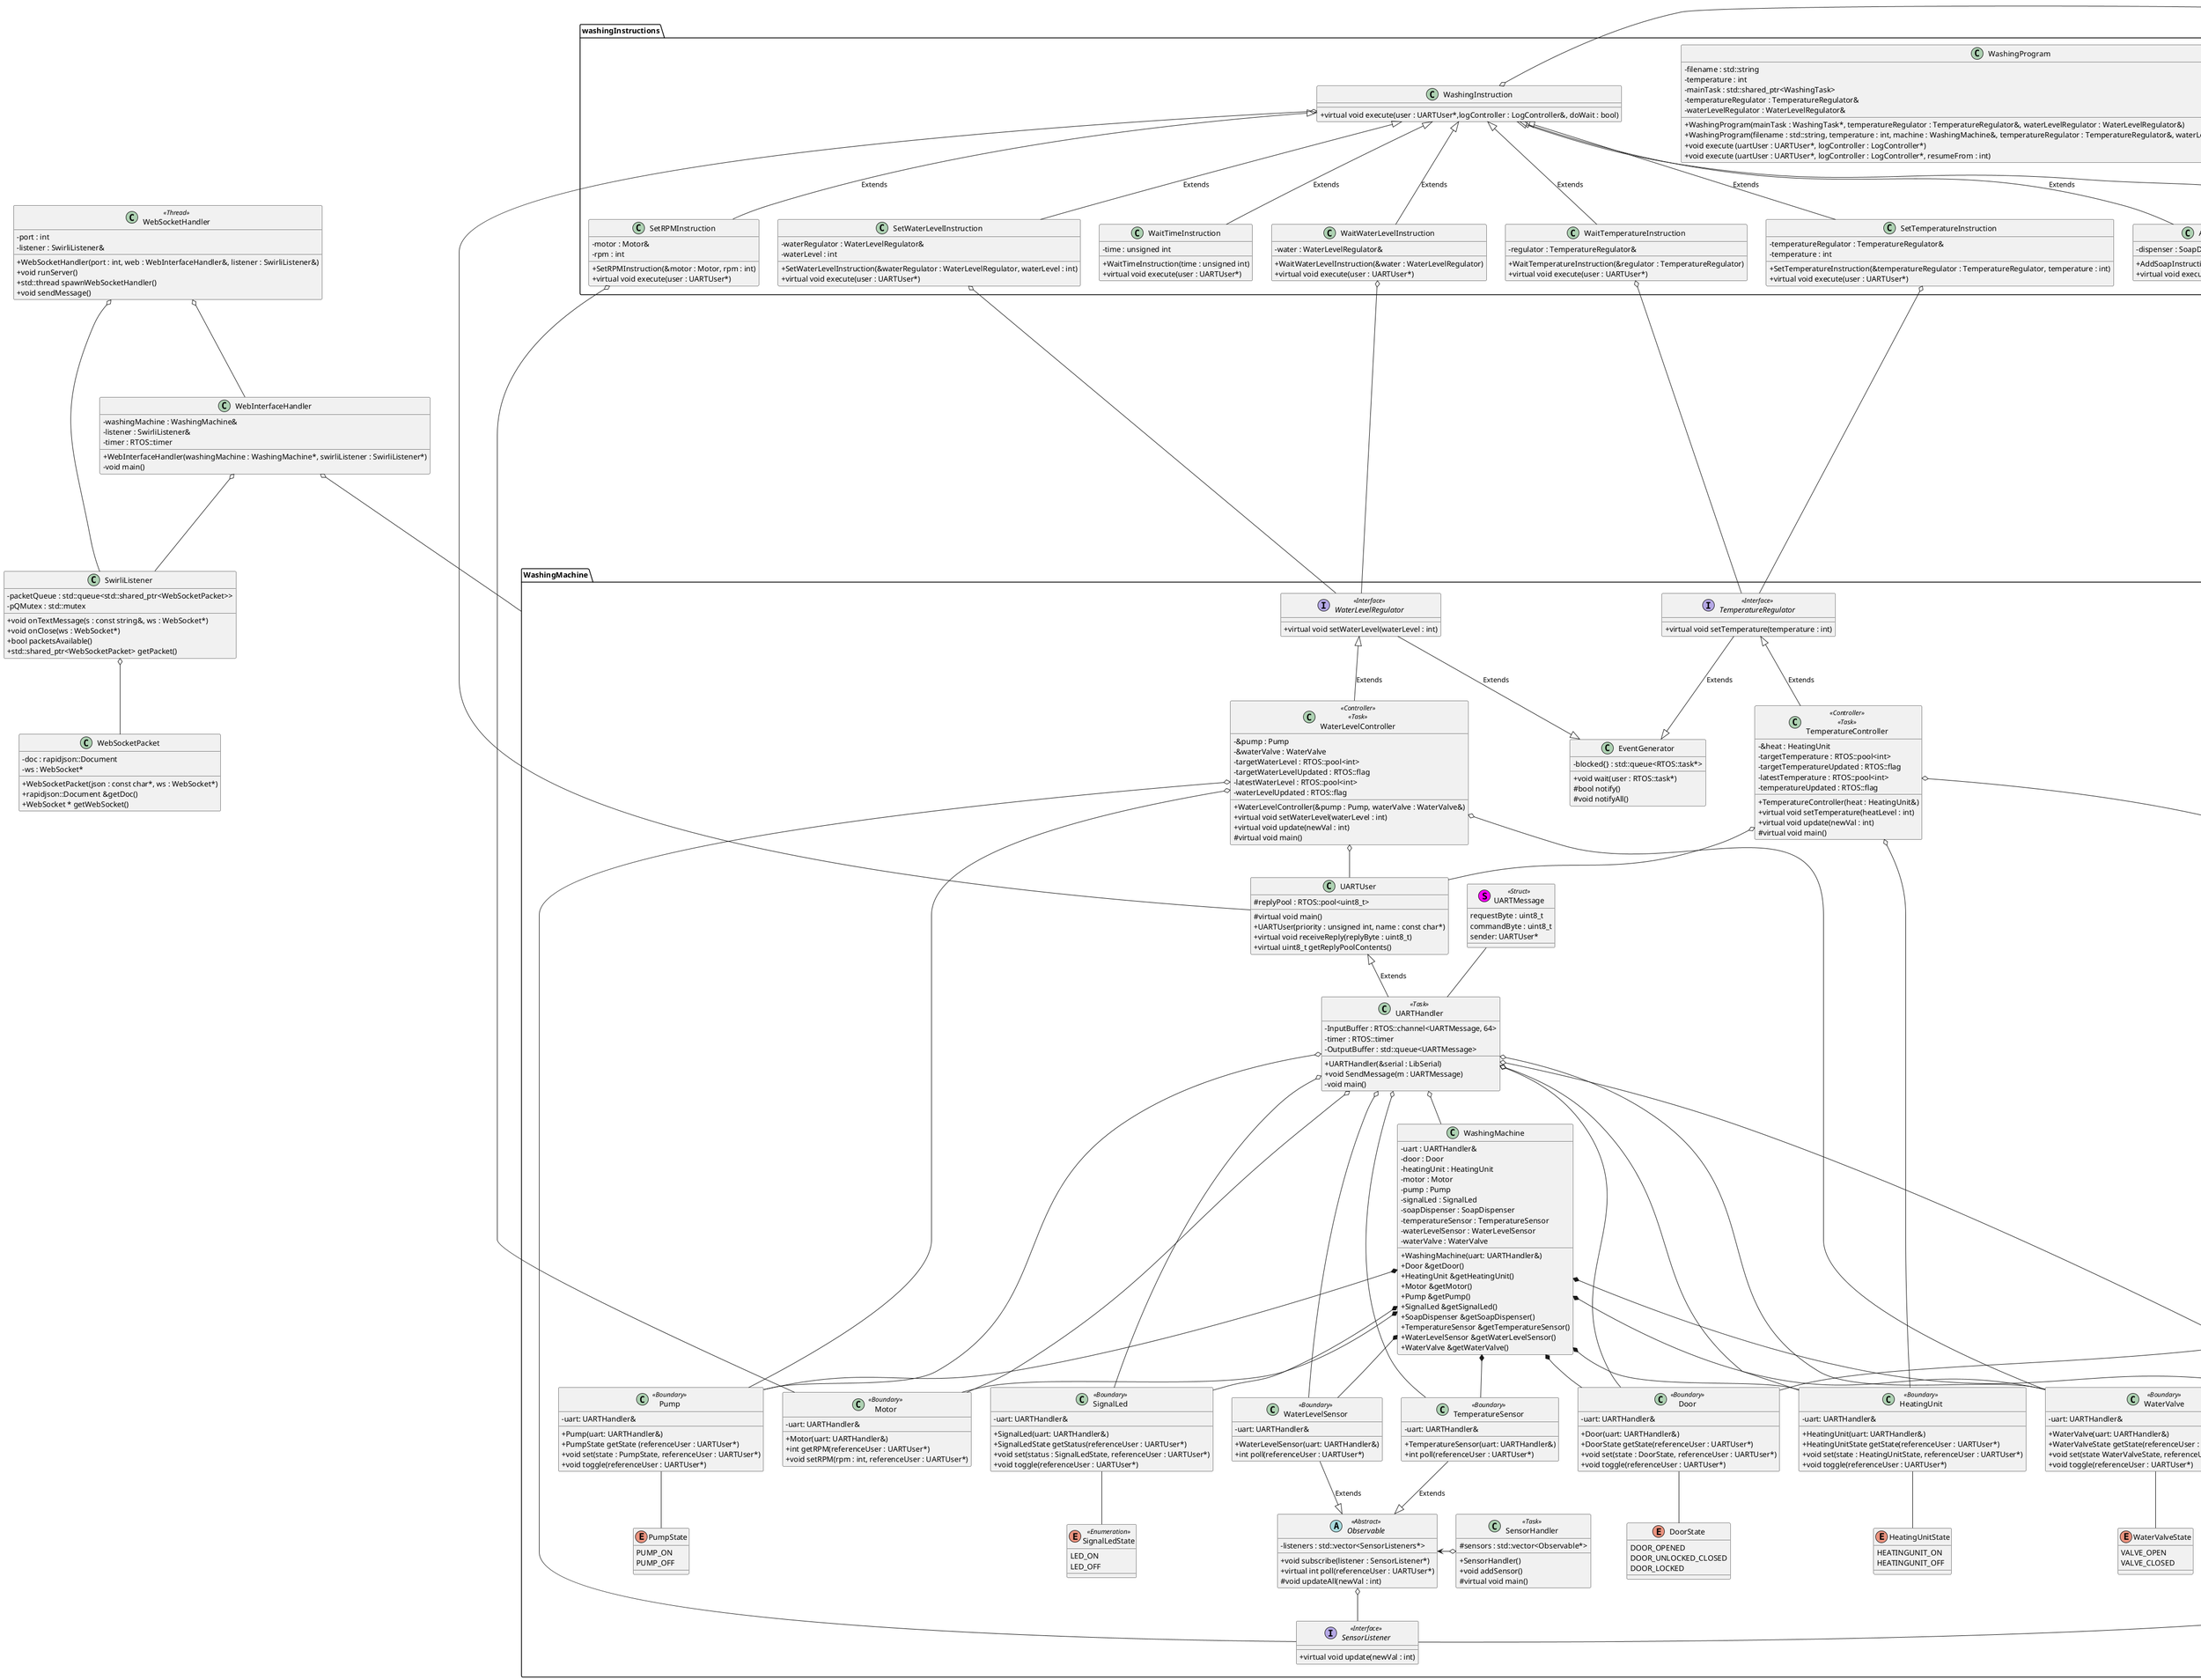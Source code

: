@startuml
skinparam classAttributeIconSize 0
'left to right direction'

package WashingMachine{
    Class WaterLevelController<<Controller>><<Task>>{
        +WaterLevelController(&pump : Pump, waterValve : WaterValve&)
        +virtual void setWaterLevel(waterLevel : int)
        +virtual void update(newVal : int)
        #virtual void main()

        -&pump : Pump
        -&waterValve : WaterValve
        -targetWaterLevel : RTOS::pool<int>
        -targetWaterLevelUpdated : RTOS::flag
        -latestWaterLevel : RTOS::pool<int>
        -waterLevelUpdated : RTOS::flag
    }
    Interface WaterLevelRegulator<<Interface>>{
        +virtual void setWaterLevel(waterLevel : int)
    }
    Class TemperatureController<<Controller>><<Task>>{
        +TemperatureController(heat : HeatingUnit&)
        +virtual void setTemperature(heatLevel : int)
        +virtual void update(newVal : int)
        #virtual void main()
        -&heat : HeatingUnit
        -targetTemperature : RTOS::pool<int>
        -targetTemperatureUpdated : RTOS::flag
        -latestTemperature : RTOS::pool<int>
        -temperatureUpdated : RTOS::flag
    }
    Interface TemperatureRegulator<<Interface>>{
        +virtual void setTemperature(temperature : int)
    }
    Class UARTHandler<<Task>>{
        +UARTHandler(&serial : LibSerial)
        +void SendMessage(m : UARTMessage)
        -void main()
        -InputBuffer : RTOS::channel<UARTMessage, 64>
        -timer : RTOS::timer
        -OutputBuffer : std::queue<UARTMessage>
    }
    Class UARTMessage << (S,#FF00FF) Struct>>{
        requestByte : uint8_t
        commandByte : uint8_t
        sender: UARTUser*
    }
    Class UARTUser{
        #replyPool : RTOS::pool<uint8_t>
        #virtual void main()
        +UARTUser(priority : unsigned int, name : const char*)
        +virtual void receiveReply(replyByte : uint8_t)
        +virtual uint8_t getReplyPoolContents()
    }
    Abstract Observable <<Abstract>>{
        +void subscribe(listener : SensorListener*)
        +virtual int poll(referenceUser : UARTUser*)
        #void updateAll(newVal : int)
        -listeners : std::vector<SensorListeners*>
    }
    Class SensorHandler<<Task>>{
        +SensorHandler()
        +void addSensor()
        #virtual void main()
        #sensors : std::vector<Observable*>
    }
    Interface SensorListener <<Interface>>{
        +virtual void update(newVal : int)
    }
    Class SignalLed <<Boundary>>{
        +SignalLed(uart: UARTHandler&)
        +SignalLedState getStatus(referenceUser : UARTUser*)
        +void set(status : SignalLedState, referenceUser : UARTUser*)
        +void toggle(referenceUser : UARTUser*)
        -uart: UARTHandler&
    }
    Class SoapDispenser <<Boundary>>{
        +SoapDispenser(uart: UARTHandler&)
        +SoapDispenserState getState(referenceUser : UARTUser*)
        +void set(state : SoapDispenserState, referenceUser : UARTUser*)
        +void toggle(*referenceUser UARTUser)
        -uart: UARTHandler&
    }
    Class WaterValve <<Boundary>>{
        +WaterValve(uart: UARTHandler&)
        +WaterValveState getState(referenceUser : UARTUser*)
        +void set(state WaterValveState, referenceUser : UARTUser*)
        +void toggle(referenceUser : UARTUser*)
        -uart: UARTHandler&
    }
    Class Door <<Boundary>>{
        +Door(uart: UARTHandler&)
        +DoorState getState(referenceUser : UARTUser*)
        +void set(state : DoorState, referenceUser : UARTUser*)
        +void toggle(referenceUser : UARTUser*)
        -uart: UARTHandler&
    }
    Class HeatingUnit <<Boundary>>{
        +HeatingUnit(uart: UARTHandler&)
        +HeatingUnitState getState(referenceUser : UARTUser*)
        +void set(state : HeatingUnitState, referenceUser : UARTUser*)
        +void toggle(referenceUser : UARTUser*)
        -uart: UARTHandler&
    }
    Class Motor <<Boundary>>{
        +Motor(uart: UARTHandler&)
        +int getRPM(referenceUser : UARTUser*)
        +void setRPM(rpm : int, referenceUser : UARTUser*)
        -uart: UARTHandler&
    }
    Class Pump <<Boundary>>{
        +Pump(uart: UARTHandler&)
        +PumpState getState (referenceUser : UARTUser*)
        +void set(state : PumpState, referenceUser : UARTUser*)
        +void toggle(referenceUser : UARTUser*)
        -uart: UARTHandler&
    }
    Class TemperatureSensor <<Boundary>>{
        +TemperatureSensor(uart: UARTHandler&)
        +int poll(referenceUser : UARTUser*)
        -uart: UARTHandler&
    }
    Class WaterLevelSensor <<Boundary>>{
        +WaterLevelSensor(uart: UARTHandler&)
        +int poll(referenceUser : UARTUser*)
        -uart: UARTHandler&
    }
    Class WashingMachine{
        +WashingMachine(uart: UARTHandler&)
        +Door &getDoor()
        +HeatingUnit &getHeatingUnit()
        +Motor &getMotor()
        +Pump &getPump()
        +SignalLed &getSignalLed()
        +SoapDispenser &getSoapDispenser()
        +TemperatureSensor &getTemperatureSensor()
        +WaterLevelSensor &getWaterLevelSensor()
        +WaterValve &getWaterValve()
        -uart : UARTHandler&
        -door : Door
        -heatingUnit : HeatingUnit
        -motor : Motor
        -pump : Pump
        -signalLed : SignalLed
        -soapDispenser : SoapDispenser
        -temperatureSensor : TemperatureSensor
        -waterLevelSensor : WaterLevelSensor
        -waterValve : WaterValve

    }
    Class EventGenerator{
        +void wait(user : RTOS::task*)
        #bool notify()
        #void notifyAll()
        -blocked{} : std::queue<RTOS::task*>
    }

    enum SignalLedState<<Enumeration>>{
        LED_ON
        LED_OFF
    }
    enum SoapDispenserState{
        SOAP_OPEN
        SOAP_CLOSED
    }
    enum WaterValveState{
        VALVE_OPEN
        VALVE_CLOSED
    }
    enum DoorState{
        DOOR_OPENED
        DOOR_UNLOCKED_CLOSED
        DOOR_LOCKED
    }
    enum HeatingUnitState{
        HEATINGUNIT_ON
        HEATINGUNIT_OFF
    }
    enum PumpState{
        PUMP_ON
        PUMP_OFF
    }

    WaterLevelRegulator --|> EventGenerator :Extends
    TemperatureRegulator --|> EventGenerator : Extends

    UARTMessage -- UARTHandler
    SignalLed -- SignalLedState
    SoapDispenser -- SoapDispenserState
    WaterValve -- WaterValveState
    Door -- DoorState
    HeatingUnit -- HeatingUnitState
    Pump -- PumpState

    UARTUser <|-- UARTHandler : Extends
    WashingMachine *-- SignalLed
    WashingMachine *-- SoapDispenser
    WashingMachine *-- WaterValve
    WashingMachine *-- Door
    WashingMachine *-- HeatingUnit
    WashingMachine *-- Motor
    WashingMachine *-- Pump
    WashingMachine *-- TemperatureSensor
    WashingMachine *-- WaterLevelSensor

	Observable <-o SensorHandler
	Observable o-- SensorListener

	WaterLevelSensor --|> Observable : Extends
	TemperatureSensor --|> Observable : Extends

    UARTHandler o-- WashingMachine
    UARTHandler o-- SignalLed
    UARTHandler o-- SoapDispenser
    UARTHandler o-- WaterValve
    UARTHandler o-- Door
    UARTHandler o-- HeatingUnit
    UARTHandler o-- Motor
    UARTHandler o-- Pump
    UARTHandler o-- TemperatureSensor
    UARTHandler o-- WaterLevelSensor
}

package washingInstructions{
    Class WashingInstruction{
        +virtual void execute(user : UARTUser*,logController : LogController&, doWait : bool)
    }
    Class WashingProgram{
        +WashingProgram(mainTask : WashingTask*, temperatureRegulator : TemperatureRegulator&, waterLevelRegulator : WaterLevelRegulator&)
        +WashingProgram(filename : std::string, temperature : int, machine : WashingMachine&, temperatureRegulator : TemperatureRegulator&, waterLevelRegulator : WaterLevelRegulator&)
        +void execute (uartUser : UARTUser*, logController : LogController*)
        +void execute (uartUser : UARTUser*, logController : LogController*, resumeFrom : int)
        -filename : std::string
        -temperature : int
        -mainTask : std::shared_ptr<WashingTask>
        -temperatureRegulator : TemperatureRegulator&
        -waterLevelRegulator : WaterLevelRegulator&
    }
    Class info << (S,#FF00FF) Struct>>{
        temperatures : std::vector<int>
        duration : int
        fullName : std::string
    }
    WashingProgram -- info

    Class WashingTask{
        +void addInstruction(instruction : WashingInstruction*)
        +void addInstruction(instruction : std::shared_ptr<WashingInstruction>&
        +void execute(referenceUser : UARTUser*, logController : LogController&, doWait : bool)
        -instructions : std::vector<std::shared_ptr<WashingInstruction>>
    }
    Class AddSoapInstruction{
        +AddSoapInstruction(&dispenser : SoapDispenser)
        +virtual void execute(user : UARTUser*)
        -dispenser : SoapDispenser&
    }
    Class SetDoorLockInstruction{
        +SetDoorLockInstruction(&door : Door, lock : DoorState)
        +virtual void execute(user : UARTUser*)
        -door : Door&
        -lock : DoorState
    }
    Class SetRPMInstruction{
        +SetRPMInstruction(&motor : Motor, rpm : int)
        +virtual void execute(user : UARTUser*)
        -motor : Motor&
        -rpm : int
    }
    Class SetTemperatureInstruction{
        +SetTemperatureInstruction(&temperatureRegulator : TemperatureRegulator, temperature : int)
        +virtual void execute(user : UARTUser*)
        -temperatureRegulator : TemperatureRegulator&
        -temperature : int
    }
    Class SetWaterLevelInstruction{
        +SetWaterLevelInstruction(&waterRegulator : WaterLevelRegulator, waterLevel : int)
        +virtual void execute(user : UARTUser*)
        -waterRegulator : WaterLevelRegulator&
        -waterLevel : int
    }
    Class WaitTimeInstruction{
        +WaitTimeInstruction(time : unsigned int)
        +virtual void execute(user : UARTUser*)
        -time : unsigned int
    }
    Class WaitTemperatureInstruction{
        +WaitTemperatureInstruction(&regulator : TemperatureRegulator)
        +virtual void execute(user : UARTUser*)
        -regulator : TemperatureRegulator&
    }
    Class WaitWaterLevelInstruction{
        +WaitWaterLevelInstruction(&water : WaterLevelRegulator)
        +virtual void execute(user : UARTUser*)
        -water : WaterLevelRegulator&
    }
}
    Class LogController<<Controller>><<Task>>{
        +LogController(log : std::ostream*)
        +void logProgramStarted(program : std::string)
        +void logCurrentStep(step : int)
        +void logProgramStopped()
        +log : std::ostream*
    }
    Class WashingController<<Controller>><<Task>>{
        +WashingController(log : LogController&, handler : UARTHandler&, machine : WashingMachine&, temperatureRegulator : TemperatureRegulator&, waterLevelRegulator, WaterLevelRegulator&)
        +void start(program : WashingProgram&, temperature : int, programDelay : int)
        +long long int timeStarted();
        #virtual void main()
        -void runProgram(program : WashingProgram&, step : int)
        -void endProgram()
        -void resetMachineState()
        -program : RTOS::pool<std::string>
        -temperature : RTOS::pool<int> temperature
        -programStarted : RTOS::flag
        -logcontroller : LogController&
        -uartHandler : UARTHandler&
        -sensorHandler : SensorHandler&
        -machine : WashingMachine&
        -temperatureRegulator : TemperatureRegulator&
        -waterLevelRegulator : WaterLevelRegulator&
    }
    Class SwirliListener{
        +void onTextMessage(s : const string&, ws : WebSocket*)
        +void onClose(ws : WebSocket*)
        +bool packetsAvailable()
        +std::shared_ptr<WebSocketPacket> getPacket()
        -packetQueue : std::queue<std::shared_ptr<WebSocketPacket>>
        -pQMutex : std::mutex
    }
    Class WebInterfaceHandler{
        +WebInterfaceHandler(washingMachine : WashingMachine*, swirliListener : SwirliListener*)
        -washingMachine : WashingMachine&
        -listener : SwirliListener&
        -timer : RTOS::timer
        -void main()
    }
    Class WebSocketHandler<<Thread>>{
        +WebSocketHandler(port : int, web : WebInterfaceHandler&, listener : SwirliListener&)
        +void runServer()
        +std::thread spawnWebSocketHandler()
        +void sendMessage()
        -port : int
        -listener : SwirliListener&
    }
    Class WebSocketPacket{
        +WebSocketPacket(json : const char*, ws : WebSocket*)
        +rapidjson::Document &getDoc()
        +WebSocket * getWebSocket()
        -doc : rapidjson::Document
        -ws : WebSocket*
    }

    WaitWaterLevelInstruction o-- WaterLevelRegulator
    WaitTemperatureInstruction o-- TemperatureRegulator

    WebInterfaceHandler o-- WashingMachine
    WebInterfaceHandler o-- SwirliListener

    SwirliListener o-- WebSocketPacket

    WebSocketHandler o-- WebInterfaceHandler
    WebSocketHandler o-- SwirliListener

    WashingTask o-- LogController


    WaterLevelController o-- Pump
    WaterLevelController o-- WaterValve
    WaterLevelController o-- SensorListener
    WaterLevelController o-- UARTUser
    WaterLevelRegulator <|-- WaterLevelController : Extends

    TemperatureController o-- HeatingUnit
    TemperatureController o-- SensorListener
    TemperatureController o-- UARTUser
    TemperatureRegulator <|-- TemperatureController : Extends

    UARTUser --o WashingInstruction
    WashingProgram o- WashingTask
    WashingInstruction o- WashingTask
    WashingController o- WashingProgram
    LogController --o WashingController

    WashingInstruction <|-- AddSoapInstruction :Extends
    WashingInstruction <|-- SetDoorLockInstruction :Extends
    WashingInstruction <|-- SetRPMInstruction :Extends
    WashingInstruction <|-- SetTemperatureInstruction :Extends
    WashingInstruction <|-- SetWaterLevelInstruction :Extends
    WashingInstruction <|-- WaitTimeInstruction :Extends
    WashingInstruction <|-- WaitWaterLevelInstruction : Extends
    WashingInstruction <|-- WaitTemperatureInstruction : Extends

    AddSoapInstruction o-- SoapDispenser
    SetDoorLockInstruction o-- Door
    SetRPMInstruction o-- Motor
    SetTemperatureInstruction o--- TemperatureRegulator
    SetWaterLevelInstruction o--- WaterLevelRegulator

'    hide TemperatureSensor
'    hide WaterLevelSensor
'    hide Motor
'    hide SoapDispenser
'    hide SensorListener
'    hide WaterValve
'    hide Pump
'    hide PumpState
'    hide WaterValveState
'    hide SoapDispenserState
'    hide HeatingUnit
'    hide HeatingUnitState
'    hide Door
'    hide DoorState
'    hide SignalLed
'    hide SignalLedState
'    hide EventGenerator
'    hide Observable
'    hide SensorHandler
'    hide UARTMessage
'    hide UARTHandler
'    hide WaterLevelController
'    hide TemperatureController
'    hide AddSoapInstruction
'    hide SetDoorLockInstruction
'    hide SetRPMInstruction
'    hide WaitTimeInstruction
'    hide WaitTemperatureInstruction
'    hide WaitWaterLevelInstruction
'    hide WaterLevelRegulator
'    hide TemperatureRegulator
'    hide SetTemperatureInstruction
'    hide SetWaterLevelInstruction
'    hide private members
@enduml